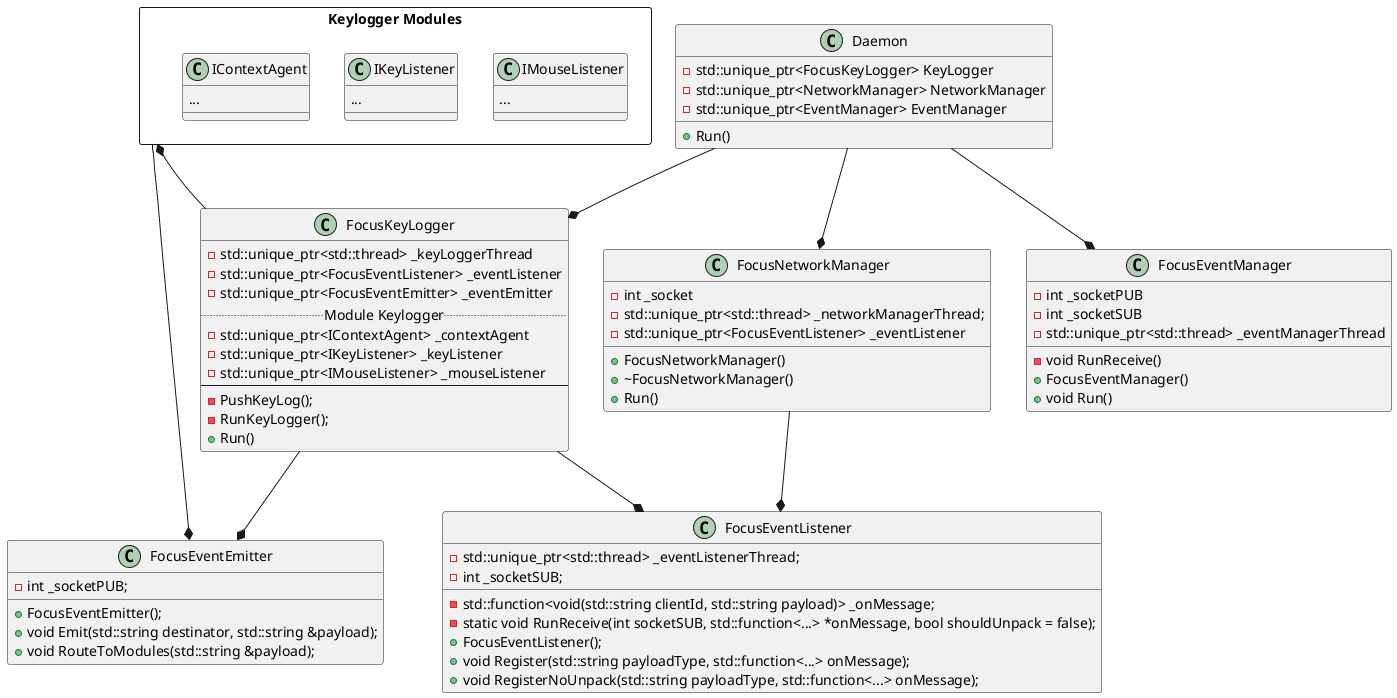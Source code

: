 @startuml

class Daemon {
    -std::unique_ptr<FocusKeyLogger> KeyLogger
    -std::unique_ptr<NetworkManager> NetworkManager
    -std::unique_ptr<EventManager> EventManager
    +Run()
}

class FocusKeyLogger {
    -std::unique_ptr<std::thread> _keyLoggerThread
    -std::unique_ptr<FocusEventListener> _eventListener
    -std::unique_ptr<FocusEventEmitter> _eventEmitter
    ..Module Keylogger..
    -std::unique_ptr<IContextAgent> _contextAgent
    -std::unique_ptr<IKeyListener> _keyListener
    -std::unique_ptr<IMouseListener> _mouseListener
    --
    -PushKeyLog();
    -RunKeyLogger();
    +Run()
}

package "Keylogger Modules" <<Rectangle>> {
    class IContextAgent {
        ...
    }

    class IKeyListener {
        ...
    }

    class IMouseListener {
        ...
    }

    IContextAgent .[hidden] IKeyListener
    IKeyListener .[hidden] IMouseListener
}

class FocusNetworkManager {
    -int _socket
    -std::unique_ptr<std::thread> _networkManagerThread;
    -std::unique_ptr<FocusEventListener> _eventListener
    +FocusNetworkManager()
    +~FocusNetworkManager()
    +Run()
}

class FocusEventManager {
	-int _socketPUB
	-int _socketSUB
	-std::unique_ptr<std::thread> _eventManagerThread
	-void RunReceive()
	+FocusEventManager()
	+void Run()
}

class FocusEventEmitter {
    -int _socketPUB;
    +FocusEventEmitter();
    +void Emit(std::string destinator, std::string &payload);
    +void RouteToModules(std::string &payload);
}

class FocusEventListener {
    -std::function<void(std::string clientId, std::string payload)> _onMessage;
	-std::unique_ptr<std::thread> _eventListenerThread;
	-int _socketSUB;
	-static void RunReceive(int socketSUB, std::function<...> *onMessage, bool shouldUnpack = false);
    +FocusEventListener();
	+void Register(std::string payloadType, std::function<...> onMessage);
	+void RegisterNoUnpack(std::string payloadType, std::function<...> onMessage);
}

Daemon --* FocusKeyLogger
Daemon --* FocusNetworkManager
Daemon --* FocusEventManager

FocusKeyLogger --* FocusEventListener
FocusKeyLogger --* FocusEventEmitter

"Keylogger Modules" --* FocusEventEmitter
"Keylogger Modules" *-- FocusKeyLogger

FocusNetworkManager --* FocusEventListener


@enduml